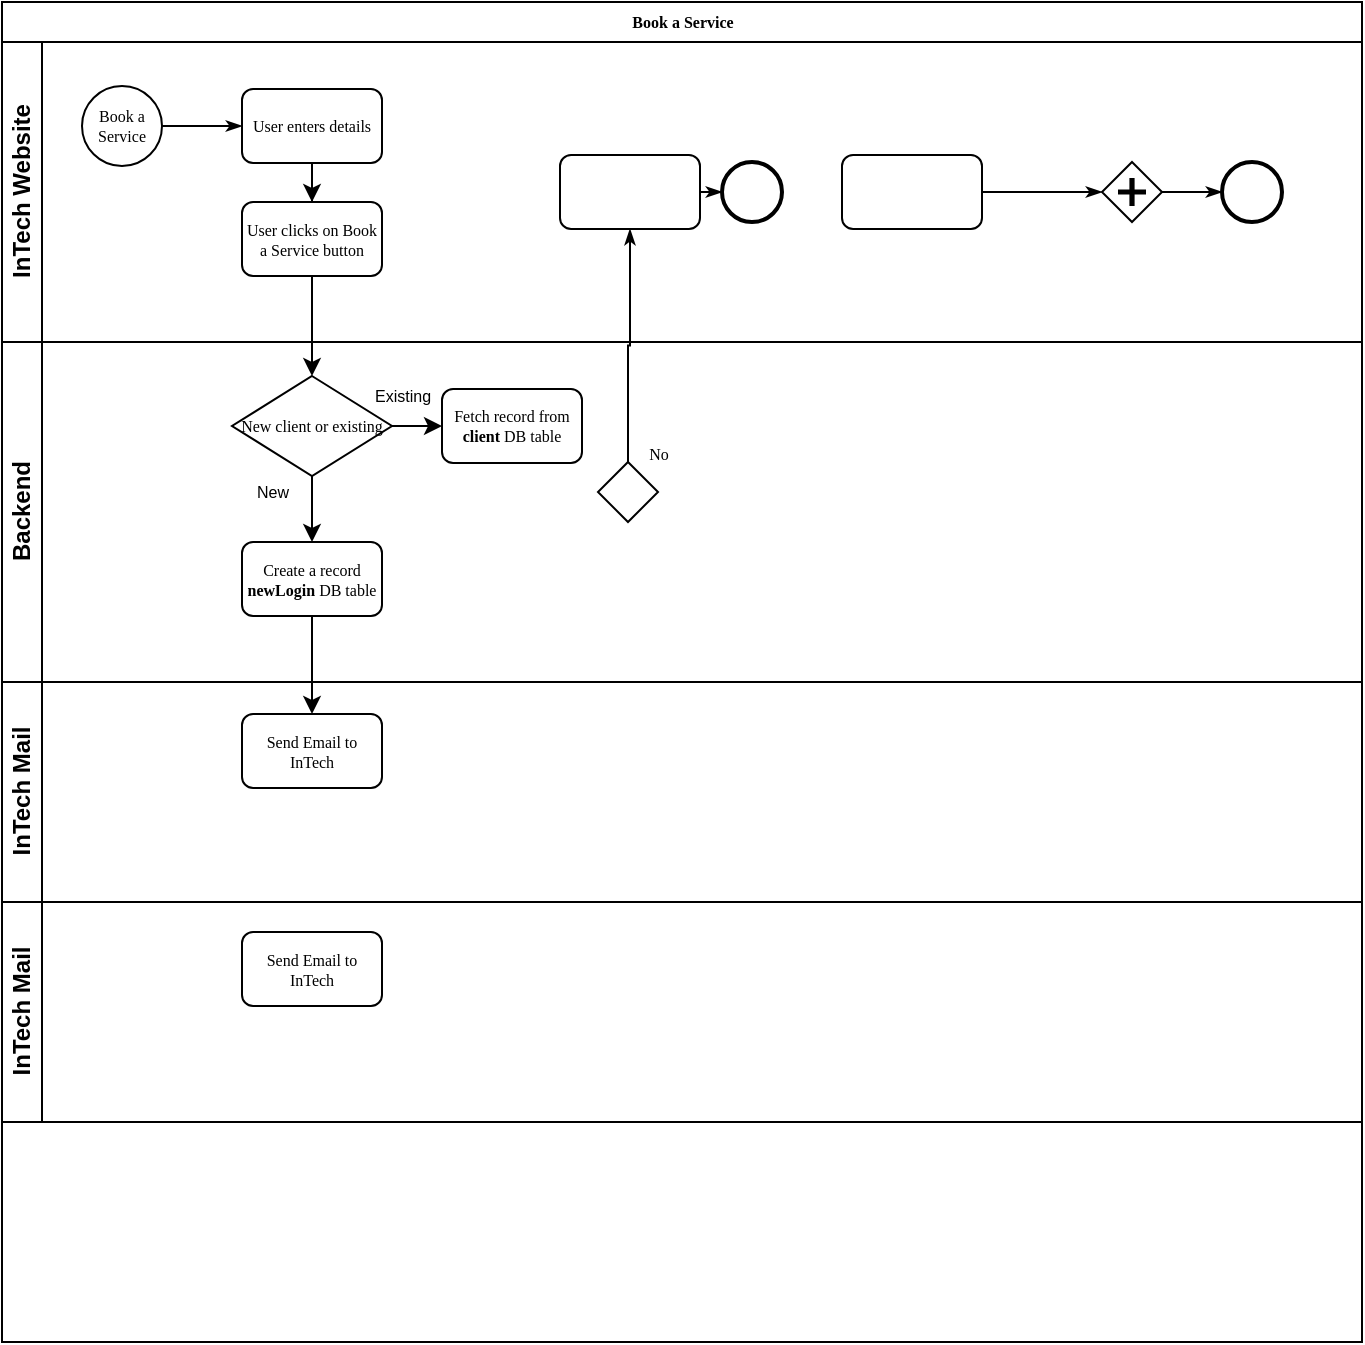 <mxfile version="26.0.5">
  <diagram name="Page-1" id="c7488fd3-1785-93aa-aadb-54a6760d102a">
    <mxGraphModel dx="768" dy="409" grid="1" gridSize="10" guides="1" tooltips="1" connect="1" arrows="1" fold="1" page="1" pageScale="1" pageWidth="1100" pageHeight="850" background="none" math="0" shadow="0">
      <root>
        <mxCell id="0" />
        <mxCell id="1" parent="0" />
        <mxCell id="2b4e8129b02d487f-1" value="Book a Service" style="swimlane;html=1;childLayout=stackLayout;horizontal=1;startSize=20;horizontalStack=0;rounded=0;shadow=0;labelBackgroundColor=none;strokeWidth=1;fontFamily=Verdana;fontSize=8;align=center;" parent="1" vertex="1">
          <mxGeometry x="180" y="70" width="680" height="670" as="geometry" />
        </mxCell>
        <mxCell id="2b4e8129b02d487f-2" value="InTech Website" style="swimlane;html=1;startSize=20;horizontal=0;" parent="2b4e8129b02d487f-1" vertex="1">
          <mxGeometry y="20" width="680" height="150" as="geometry" />
        </mxCell>
        <mxCell id="2b4e8129b02d487f-18" style="edgeStyle=orthogonalEdgeStyle;rounded=0;html=1;labelBackgroundColor=none;startArrow=none;startFill=0;startSize=5;endArrow=classicThin;endFill=1;endSize=5;jettySize=auto;orthogonalLoop=1;strokeWidth=1;fontFamily=Verdana;fontSize=8" parent="2b4e8129b02d487f-2" source="2b4e8129b02d487f-5" target="2b4e8129b02d487f-6" edge="1">
          <mxGeometry relative="1" as="geometry" />
        </mxCell>
        <mxCell id="2b4e8129b02d487f-5" value="Book a Service" style="ellipse;whiteSpace=wrap;html=1;rounded=0;shadow=0;labelBackgroundColor=none;strokeWidth=1;fontFamily=Verdana;fontSize=8;align=center;" parent="2b4e8129b02d487f-2" vertex="1">
          <mxGeometry x="40" y="22" width="40" height="40" as="geometry" />
        </mxCell>
        <mxCell id="29rGxsiHvWhulK1QkP6M-2" style="edgeStyle=orthogonalEdgeStyle;rounded=0;orthogonalLoop=1;jettySize=auto;html=1;exitX=0.5;exitY=1;exitDx=0;exitDy=0;" edge="1" parent="2b4e8129b02d487f-2" source="29rGxsiHvWhulK1QkP6M-1">
          <mxGeometry relative="1" as="geometry">
            <mxPoint x="155.053" y="90" as="targetPoint" />
          </mxGeometry>
        </mxCell>
        <mxCell id="2b4e8129b02d487f-6" value="User enters details" style="rounded=1;whiteSpace=wrap;html=1;shadow=0;labelBackgroundColor=none;strokeWidth=1;fontFamily=Verdana;fontSize=8;align=center;" parent="2b4e8129b02d487f-2" vertex="1">
          <mxGeometry x="120" y="23.5" width="70" height="37" as="geometry" />
        </mxCell>
        <mxCell id="2b4e8129b02d487f-20" style="edgeStyle=orthogonalEdgeStyle;rounded=0;html=1;labelBackgroundColor=none;startArrow=none;startFill=0;startSize=5;endArrow=classicThin;endFill=1;endSize=5;jettySize=auto;orthogonalLoop=1;strokeWidth=1;fontFamily=Verdana;fontSize=8" parent="2b4e8129b02d487f-2" source="2b4e8129b02d487f-7" target="2b4e8129b02d487f-8" edge="1">
          <mxGeometry relative="1" as="geometry" />
        </mxCell>
        <mxCell id="2b4e8129b02d487f-7" value="" style="rounded=1;whiteSpace=wrap;html=1;shadow=0;labelBackgroundColor=none;strokeWidth=1;fontFamily=Verdana;fontSize=8;align=center;" parent="2b4e8129b02d487f-2" vertex="1">
          <mxGeometry x="279" y="56.5" width="70" height="37" as="geometry" />
        </mxCell>
        <mxCell id="2b4e8129b02d487f-8" value="" style="ellipse;whiteSpace=wrap;html=1;rounded=0;shadow=0;labelBackgroundColor=none;strokeWidth=2;fontFamily=Verdana;fontSize=8;align=center;" parent="2b4e8129b02d487f-2" vertex="1">
          <mxGeometry x="360" y="60" width="30" height="30" as="geometry" />
        </mxCell>
        <mxCell id="2b4e8129b02d487f-22" style="edgeStyle=orthogonalEdgeStyle;rounded=0;html=1;entryX=0;entryY=0.5;labelBackgroundColor=none;startArrow=none;startFill=0;startSize=5;endArrow=classicThin;endFill=1;endSize=5;jettySize=auto;orthogonalLoop=1;strokeWidth=1;fontFamily=Verdana;fontSize=8" parent="2b4e8129b02d487f-2" source="2b4e8129b02d487f-9" target="2b4e8129b02d487f-10" edge="1">
          <mxGeometry relative="1" as="geometry" />
        </mxCell>
        <mxCell id="2b4e8129b02d487f-9" value="" style="rounded=1;whiteSpace=wrap;html=1;shadow=0;labelBackgroundColor=none;strokeWidth=1;fontFamily=Verdana;fontSize=8;align=center;" parent="2b4e8129b02d487f-2" vertex="1">
          <mxGeometry x="420" y="56.5" width="70" height="37" as="geometry" />
        </mxCell>
        <mxCell id="2b4e8129b02d487f-23" style="edgeStyle=orthogonalEdgeStyle;rounded=0;html=1;labelBackgroundColor=none;startArrow=none;startFill=0;startSize=5;endArrow=classicThin;endFill=1;endSize=5;jettySize=auto;orthogonalLoop=1;strokeWidth=1;fontFamily=Verdana;fontSize=8" parent="2b4e8129b02d487f-2" source="2b4e8129b02d487f-10" target="2b4e8129b02d487f-11" edge="1">
          <mxGeometry relative="1" as="geometry" />
        </mxCell>
        <mxCell id="2b4e8129b02d487f-10" value="" style="shape=mxgraph.bpmn.shape;html=1;verticalLabelPosition=bottom;labelBackgroundColor=#ffffff;verticalAlign=top;perimeter=rhombusPerimeter;background=gateway;outline=none;symbol=parallelGw;rounded=1;shadow=0;strokeWidth=1;fontFamily=Verdana;fontSize=8;align=center;" parent="2b4e8129b02d487f-2" vertex="1">
          <mxGeometry x="550" y="60" width="30" height="30" as="geometry" />
        </mxCell>
        <mxCell id="2b4e8129b02d487f-11" value="" style="ellipse;whiteSpace=wrap;html=1;rounded=0;shadow=0;labelBackgroundColor=none;strokeWidth=2;fontFamily=Verdana;fontSize=8;align=center;" parent="2b4e8129b02d487f-2" vertex="1">
          <mxGeometry x="610" y="60" width="30" height="30" as="geometry" />
        </mxCell>
        <mxCell id="29rGxsiHvWhulK1QkP6M-3" value="" style="edgeStyle=orthogonalEdgeStyle;rounded=0;orthogonalLoop=1;jettySize=auto;html=1;exitX=0.5;exitY=1;exitDx=0;exitDy=0;" edge="1" parent="2b4e8129b02d487f-2" source="2b4e8129b02d487f-6" target="29rGxsiHvWhulK1QkP6M-1">
          <mxGeometry relative="1" as="geometry">
            <mxPoint x="335.053" y="180" as="targetPoint" />
            <mxPoint x="335" y="150" as="sourcePoint" />
          </mxGeometry>
        </mxCell>
        <mxCell id="29rGxsiHvWhulK1QkP6M-1" value="User clicks on Book a Service button" style="rounded=1;whiteSpace=wrap;html=1;shadow=0;labelBackgroundColor=none;strokeWidth=1;fontFamily=Verdana;fontSize=8;align=center;" vertex="1" parent="2b4e8129b02d487f-2">
          <mxGeometry x="120" y="80.0" width="70" height="37" as="geometry" />
        </mxCell>
        <mxCell id="2b4e8129b02d487f-3" value="Backend" style="swimlane;html=1;startSize=20;horizontal=0;" parent="2b4e8129b02d487f-1" vertex="1">
          <mxGeometry y="170" width="680" height="170" as="geometry" />
        </mxCell>
        <mxCell id="2b4e8129b02d487f-12" value="Create a record &lt;b&gt;newLogin&lt;/b&gt; DB table" style="rounded=1;whiteSpace=wrap;html=1;shadow=0;labelBackgroundColor=none;strokeWidth=1;fontFamily=Verdana;fontSize=8;align=center;" parent="2b4e8129b02d487f-3" vertex="1">
          <mxGeometry x="120" y="100.0" width="70" height="37" as="geometry" />
        </mxCell>
        <mxCell id="2b4e8129b02d487f-13" value="" style="strokeWidth=1;html=1;shape=mxgraph.flowchart.decision;whiteSpace=wrap;rounded=1;shadow=0;labelBackgroundColor=none;fontFamily=Verdana;fontSize=8;align=center;" parent="2b4e8129b02d487f-3" vertex="1">
          <mxGeometry x="298" y="60.0" width="30" height="30" as="geometry" />
        </mxCell>
        <mxCell id="29rGxsiHvWhulK1QkP6M-7" style="edgeStyle=orthogonalEdgeStyle;rounded=0;orthogonalLoop=1;jettySize=auto;html=1;exitX=0.5;exitY=1;exitDx=0;exitDy=0;exitPerimeter=0;entryX=0.5;entryY=0;entryDx=0;entryDy=0;" edge="1" parent="2b4e8129b02d487f-3" source="29rGxsiHvWhulK1QkP6M-5" target="2b4e8129b02d487f-12">
          <mxGeometry relative="1" as="geometry" />
        </mxCell>
        <mxCell id="29rGxsiHvWhulK1QkP6M-11" style="edgeStyle=orthogonalEdgeStyle;rounded=0;orthogonalLoop=1;jettySize=auto;html=1;exitX=1;exitY=0.5;exitDx=0;exitDy=0;exitPerimeter=0;entryX=0;entryY=0.5;entryDx=0;entryDy=0;" edge="1" parent="2b4e8129b02d487f-3" source="29rGxsiHvWhulK1QkP6M-5" target="29rGxsiHvWhulK1QkP6M-10">
          <mxGeometry relative="1" as="geometry" />
        </mxCell>
        <mxCell id="29rGxsiHvWhulK1QkP6M-5" value="New client or existing" style="strokeWidth=1;html=1;shape=mxgraph.flowchart.decision;whiteSpace=wrap;rounded=1;shadow=0;labelBackgroundColor=none;fontFamily=Verdana;fontSize=8;align=center;" vertex="1" parent="2b4e8129b02d487f-3">
          <mxGeometry x="115" y="17" width="80" height="50" as="geometry" />
        </mxCell>
        <mxCell id="29rGxsiHvWhulK1QkP6M-8" value="&lt;font style=&quot;font-size: 8px;&quot;&gt;New&lt;/font&gt;" style="text;html=1;align=center;verticalAlign=middle;resizable=0;points=[];autosize=1;strokeColor=none;fillColor=none;" vertex="1" parent="2b4e8129b02d487f-3">
          <mxGeometry x="115" y="58.5" width="40" height="30" as="geometry" />
        </mxCell>
        <mxCell id="29rGxsiHvWhulK1QkP6M-10" value="Fetch record from &lt;b&gt;client&lt;/b&gt; DB table" style="rounded=1;whiteSpace=wrap;html=1;shadow=0;labelBackgroundColor=none;strokeWidth=1;fontFamily=Verdana;fontSize=8;align=center;" vertex="1" parent="2b4e8129b02d487f-3">
          <mxGeometry x="220" y="23.5" width="70" height="37" as="geometry" />
        </mxCell>
        <mxCell id="2b4e8129b02d487f-4" value="InTech Mail" style="swimlane;html=1;startSize=20;horizontal=0;" parent="2b4e8129b02d487f-1" vertex="1">
          <mxGeometry y="340" width="680" height="110" as="geometry" />
        </mxCell>
        <mxCell id="29rGxsiHvWhulK1QkP6M-13" value="Send Email to InTech" style="rounded=1;whiteSpace=wrap;html=1;shadow=0;labelBackgroundColor=none;strokeWidth=1;fontFamily=Verdana;fontSize=8;align=center;" vertex="1" parent="2b4e8129b02d487f-4">
          <mxGeometry x="120" y="16.0" width="70" height="37" as="geometry" />
        </mxCell>
        <mxCell id="2b4e8129b02d487f-25" value="No" style="edgeStyle=orthogonalEdgeStyle;rounded=0;html=1;labelBackgroundColor=none;startArrow=none;startFill=0;startSize=5;endArrow=classicThin;endFill=1;endSize=5;jettySize=auto;orthogonalLoop=1;strokeWidth=1;fontFamily=Verdana;fontSize=8" parent="2b4e8129b02d487f-1" source="2b4e8129b02d487f-13" target="2b4e8129b02d487f-7" edge="1">
          <mxGeometry x="-0.936" y="-15" relative="1" as="geometry">
            <mxPoint as="offset" />
          </mxGeometry>
        </mxCell>
        <mxCell id="29rGxsiHvWhulK1QkP6M-6" style="edgeStyle=orthogonalEdgeStyle;rounded=0;orthogonalLoop=1;jettySize=auto;html=1;exitX=0.5;exitY=1;exitDx=0;exitDy=0;entryX=0.5;entryY=0;entryDx=0;entryDy=0;entryPerimeter=0;" edge="1" parent="2b4e8129b02d487f-1" source="29rGxsiHvWhulK1QkP6M-1" target="29rGxsiHvWhulK1QkP6M-5">
          <mxGeometry relative="1" as="geometry" />
        </mxCell>
        <mxCell id="29rGxsiHvWhulK1QkP6M-15" style="edgeStyle=orthogonalEdgeStyle;rounded=0;orthogonalLoop=1;jettySize=auto;html=1;exitX=0.5;exitY=1;exitDx=0;exitDy=0;" edge="1" parent="2b4e8129b02d487f-1" source="2b4e8129b02d487f-12" target="29rGxsiHvWhulK1QkP6M-13">
          <mxGeometry relative="1" as="geometry" />
        </mxCell>
        <mxCell id="29rGxsiHvWhulK1QkP6M-16" value="InTech Mail" style="swimlane;html=1;startSize=20;horizontal=0;" vertex="1" parent="2b4e8129b02d487f-1">
          <mxGeometry y="450" width="680" height="110" as="geometry" />
        </mxCell>
        <mxCell id="29rGxsiHvWhulK1QkP6M-17" value="Send Email to InTech" style="rounded=1;whiteSpace=wrap;html=1;shadow=0;labelBackgroundColor=none;strokeWidth=1;fontFamily=Verdana;fontSize=8;align=center;" vertex="1" parent="29rGxsiHvWhulK1QkP6M-16">
          <mxGeometry x="120" y="15.0" width="70" height="37" as="geometry" />
        </mxCell>
        <mxCell id="29rGxsiHvWhulK1QkP6M-12" value="&lt;font style=&quot;font-size: 8px;&quot;&gt;Existing&lt;/font&gt;" style="text;html=1;align=center;verticalAlign=middle;resizable=0;points=[];autosize=1;strokeColor=none;fillColor=none;" vertex="1" parent="1">
          <mxGeometry x="355" y="251" width="50" height="30" as="geometry" />
        </mxCell>
      </root>
    </mxGraphModel>
  </diagram>
</mxfile>

